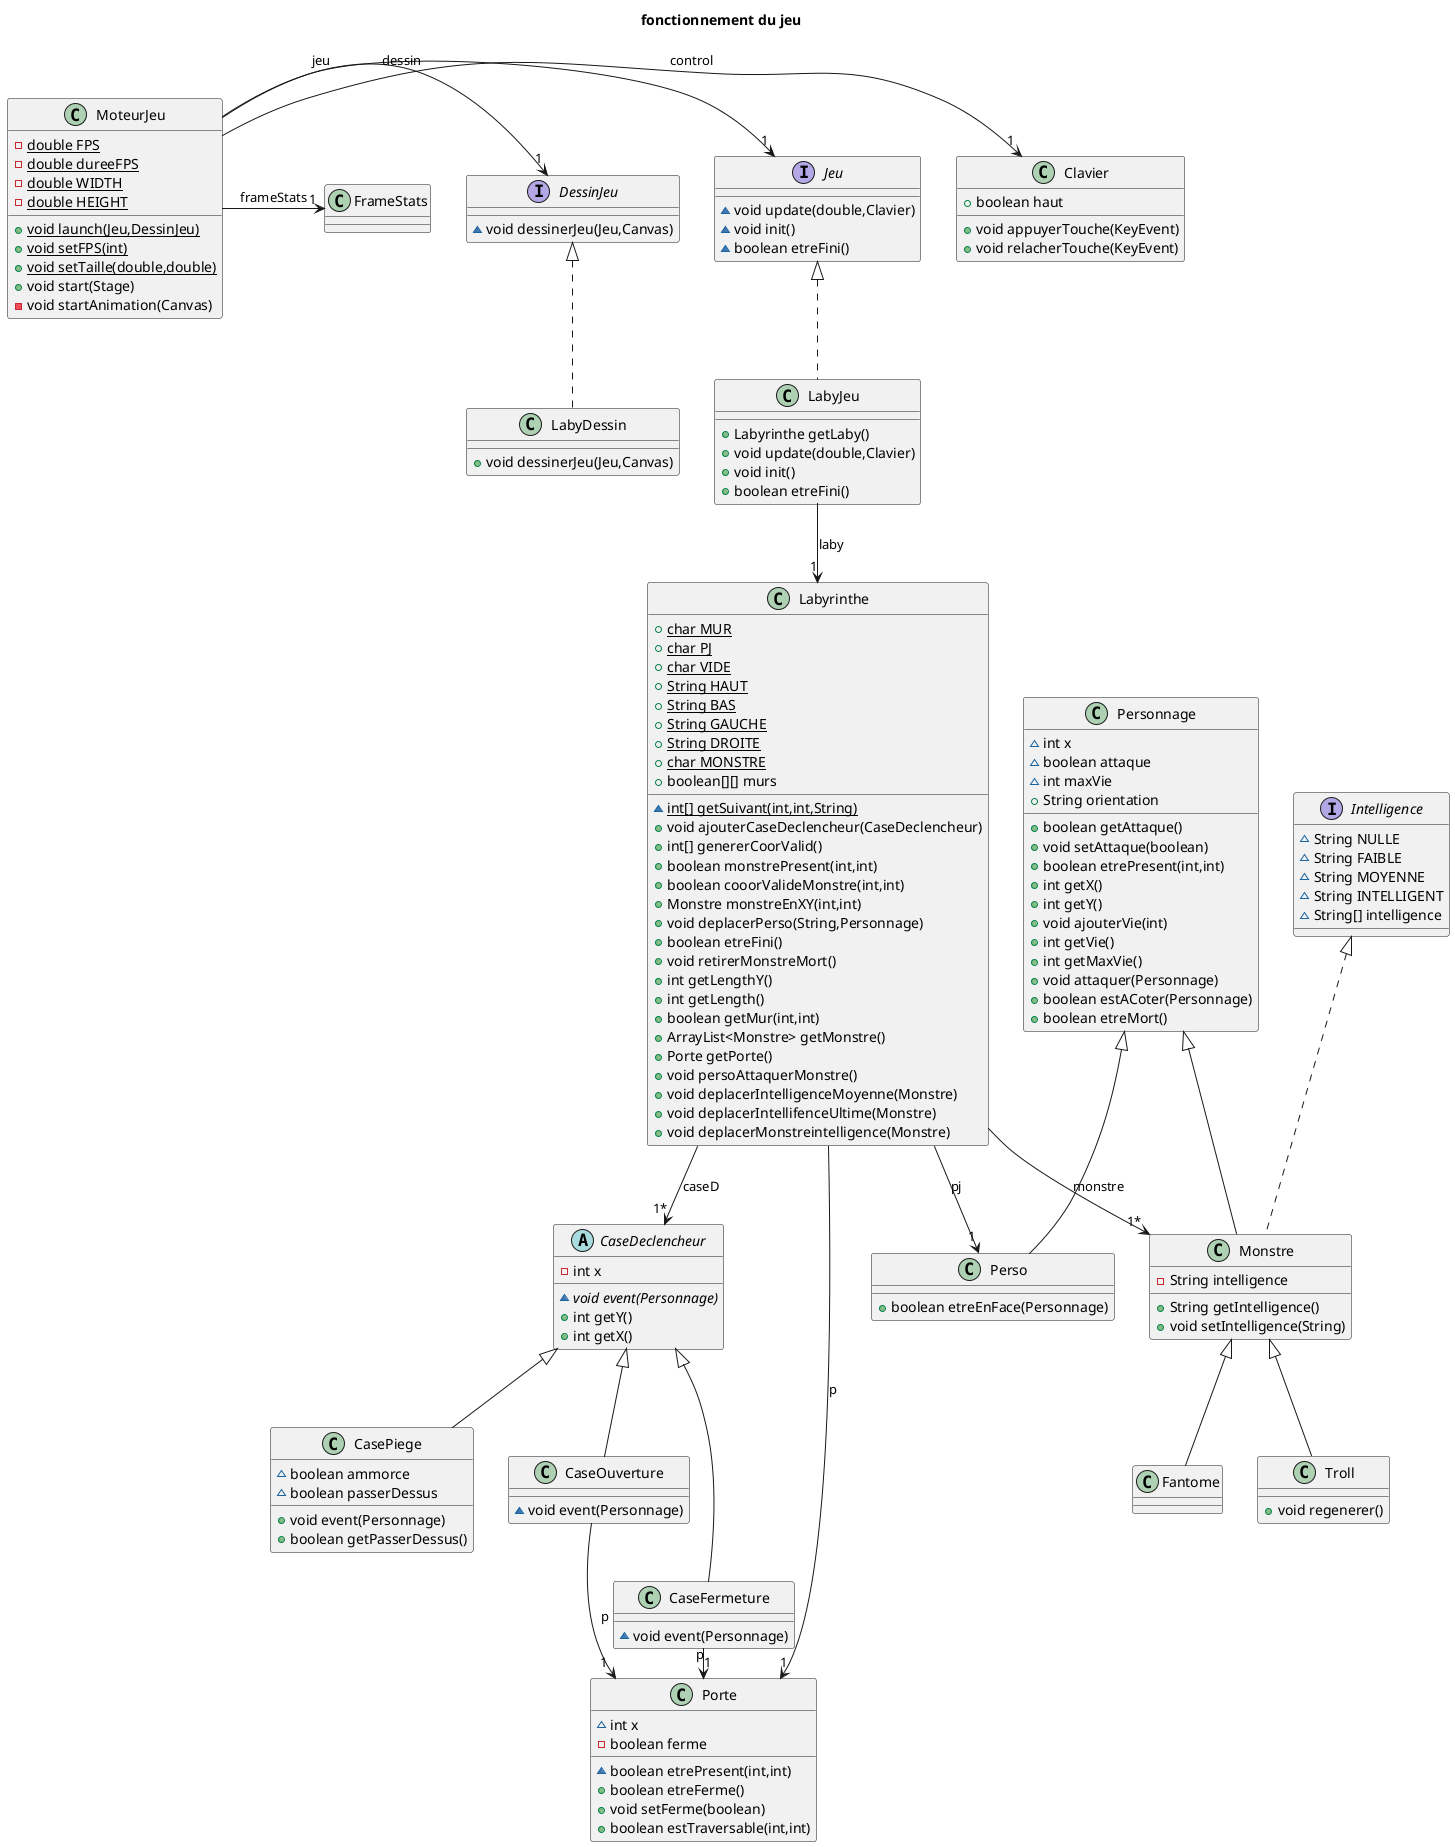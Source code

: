 @startuml
title fonctionnement du jeu
class Perso {
+ boolean etreEnFace(Personnage)
}
CaseFermeture-> "1" Porte: p
class CaseFermeture {

~ void event(Personnage)
}
abstract class CaseDeclencheur {
- int x
~ {abstract}void event(Personnage)
+ int getY()
+ int getX()
}
class Fantome {
}

class Clavier {
+ boolean haut
+ void appuyerTouche(KeyEvent)
+ void relacherTouche(KeyEvent)
}

MoteurJeu-> "1" Clavier : control
MoteurJeu-> "1" Jeu : jeu
MoteurJeu-> "1" DessinJeu : dessin
MoteurJeu-> "1" FrameStats : frameStats

class MoteurJeu {
- {static} double FPS
- {static} double dureeFPS
- {static} double WIDTH
- {static} double HEIGHT

+ {static} void launch(Jeu,DessinJeu)
+ {static} void setFPS(int)
+ {static} void setTaille(double,double)
+ void start(Stage)
- void startAnimation(Canvas)
}
interface Jeu {
~ void update(double,Clavier)
~ void init()
~ boolean etreFini()
}
interface DessinJeu {
~ void dessinerJeu(Jeu,Canvas)
}

class Personnage {
~ int x
~ boolean attaque
~ int maxVie
+ String orientation
+ boolean getAttaque()
+ void setAttaque(boolean)
+ boolean etrePresent(int,int)
+ int getX()
+ int getY()
+ void ajouterVie(int)
+ int getVie()
+ int getMaxVie()
+ void attaquer(Personnage)
+ boolean estACoter(Personnage)
+ boolean etreMort()
}

interface Intelligence {
~ String NULLE
~ String FAIBLE
~ String MOYENNE
~ String INTELLIGENT
~ String[] intelligence
}
CaseOuverture -d-> "1" Porte : p

class CaseOuverture {

~ void event(Personnage)
}

LabyJeu -d-> "1" Labyrinthe : laby

class LabyJeu {

+ Labyrinthe getLaby()
+ void update(double,Clavier)
+ void init()
+ boolean etreFini()
}


class Porte {
~ int x
- boolean ferme
~ boolean etrePresent(int,int)
+ boolean etreFerme()
+ void setFerme(boolean)
+ boolean estTraversable(int,int)
}

Labyrinthe -d-> "1" Perso : pj

Labyrinthe -d-> "1" Porte : p

Labyrinthe -d-> "1*" Monstre :monstre
Labyrinthe -d-> "1*" CaseDeclencheur :caseD

class Labyrinthe {
+ {static} char MUR
+ {static} char PJ
+ {static} char VIDE
+ {static} String HAUT
+ {static} String BAS
+ {static} String GAUCHE
+ {static} String DROITE
+ {static} char MONSTRE
+ boolean[][] murs
~ {static} int[] getSuivant(int,int,String)
+ void ajouterCaseDeclencheur(CaseDeclencheur)
+ int[] genererCoorValid()
+ boolean monstrePresent(int,int)
+ boolean cooorValideMonstre(int,int)
+ Monstre monstreEnXY(int,int)
+ void deplacerPerso(String,Personnage)
+ boolean etreFini()
+ void retirerMonstreMort()
+ int getLengthY()
+ int getLength()
+ boolean getMur(int,int)
+ ArrayList<Monstre> getMonstre()
+ Porte getPorte()
+ void persoAttaquerMonstre()
+ void deplacerIntelligenceMoyenne(Monstre)
+ void deplacerIntellifenceUltime(Monstre)
+ void deplacerMonstreintelligence(Monstre)
}
class LabyDessin {
+ void dessinerJeu(Jeu,Canvas)
}
class Troll {
+ void regenerer()
}
class CasePiege {
~ boolean ammorce
~ boolean passerDessus
+ void event(Personnage)
+ boolean getPasserDessus()
}
class Monstre {
- String intelligence
+ String getIntelligence()
+ void setIntelligence(String)
}
Personnage <|-- Perso
CaseDeclencheur <|-- CaseFermeture
CaseDeclencheur <|-- CaseOuverture
Jeu <|.. LabyJeu
Monstre <|-- Fantome

Monstre <|-- Troll
DessinJeu <|.. LabyDessin
CaseDeclencheur <|-- CasePiege
Intelligence <|.. Monstre
Personnage <|-- Monstre
@enduml